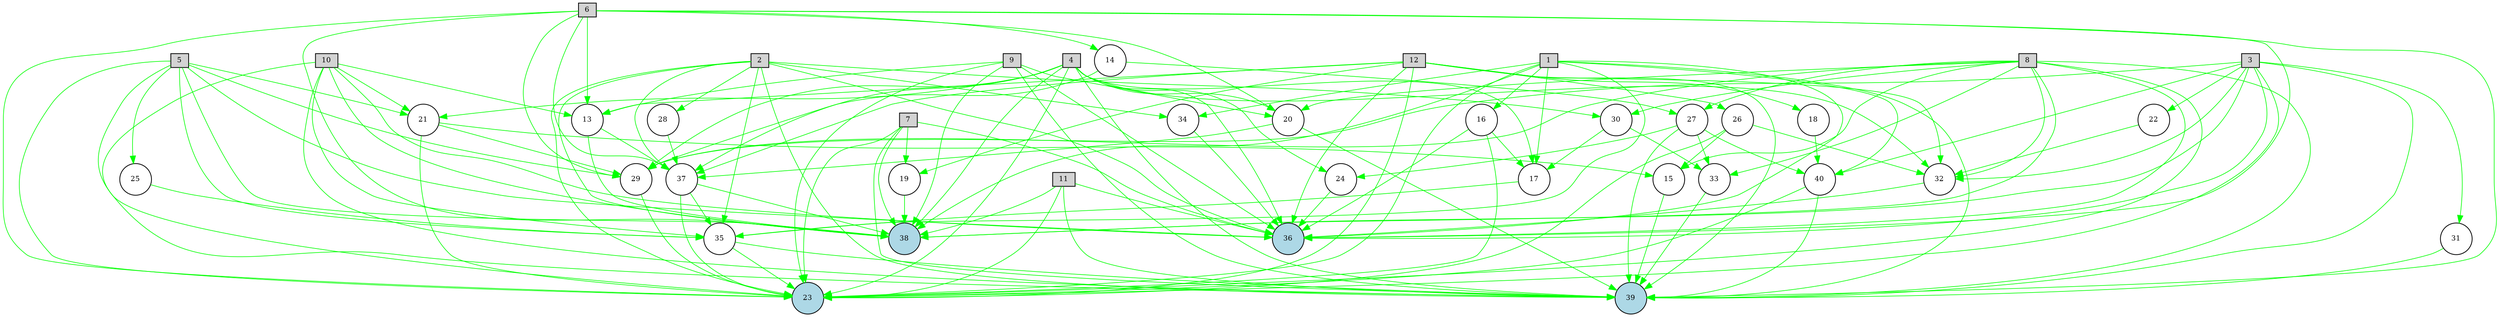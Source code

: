 digraph {
	node [fontsize=9 height=0.2 shape=circle width=0.2]
	1 [fillcolor=lightgray shape=box style=filled]
	2 [fillcolor=lightgray shape=box style=filled]
	3 [fillcolor=lightgray shape=box style=filled]
	4 [fillcolor=lightgray shape=box style=filled]
	5 [fillcolor=lightgray shape=box style=filled]
	6 [fillcolor=lightgray shape=box style=filled]
	7 [fillcolor=lightgray shape=box style=filled]
	8 [fillcolor=lightgray shape=box style=filled]
	9 [fillcolor=lightgray shape=box style=filled]
	10 [fillcolor=lightgray shape=box style=filled]
	11 [fillcolor=lightgray shape=box style=filled]
	12 [fillcolor=lightgray shape=box style=filled]
	38 [fillcolor=lightblue style=filled]
	23 [fillcolor=lightblue style=filled]
	39 [fillcolor=lightblue style=filled]
	36 [fillcolor=lightblue style=filled]
	13 [fillcolor=white style=filled]
	14 [fillcolor=white style=filled]
	15 [fillcolor=white style=filled]
	16 [fillcolor=white style=filled]
	17 [fillcolor=white style=filled]
	18 [fillcolor=white style=filled]
	19 [fillcolor=white style=filled]
	20 [fillcolor=white style=filled]
	21 [fillcolor=white style=filled]
	22 [fillcolor=white style=filled]
	24 [fillcolor=white style=filled]
	25 [fillcolor=white style=filled]
	26 [fillcolor=white style=filled]
	27 [fillcolor=white style=filled]
	28 [fillcolor=white style=filled]
	29 [fillcolor=white style=filled]
	30 [fillcolor=white style=filled]
	31 [fillcolor=white style=filled]
	32 [fillcolor=white style=filled]
	33 [fillcolor=white style=filled]
	34 [fillcolor=white style=filled]
	35 [fillcolor=white style=filled]
	37 [fillcolor=white style=filled]
	40 [fillcolor=white style=filled]
	1 -> 38 [color=green penwidth=0.8 style=solid]
	1 -> 23 [color=green penwidth=0.8 style=solid]
	1 -> 39 [color=green penwidth=0.8 style=solid]
	1 -> 36 [color=green penwidth=0.8 style=solid]
	2 -> 38 [color=green penwidth=0.8 style=solid]
	2 -> 23 [color=green penwidth=0.8 style=solid]
	2 -> 39 [color=green penwidth=0.8 style=solid]
	2 -> 36 [color=green penwidth=0.8 style=solid]
	3 -> 38 [color=green penwidth=0.8 style=solid]
	3 -> 23 [color=green penwidth=0.8 style=solid]
	3 -> 39 [color=green penwidth=0.8 style=solid]
	3 -> 36 [color=green penwidth=0.8 style=solid]
	4 -> 38 [color=green penwidth=0.8 style=solid]
	4 -> 23 [color=green penwidth=0.8 style=solid]
	4 -> 39 [color=green penwidth=0.8 style=solid]
	4 -> 36 [color=green penwidth=0.8 style=solid]
	5 -> 38 [color=green penwidth=0.8 style=solid]
	5 -> 23 [color=green penwidth=0.8 style=solid]
	5 -> 39 [color=green penwidth=0.8 style=solid]
	5 -> 36 [color=green penwidth=0.8 style=solid]
	6 -> 38 [color=green penwidth=0.8 style=solid]
	6 -> 23 [color=green penwidth=0.8 style=solid]
	6 -> 39 [color=green penwidth=0.8 style=solid]
	6 -> 36 [color=green penwidth=0.8 style=solid]
	7 -> 38 [color=green penwidth=0.8 style=solid]
	7 -> 23 [color=green penwidth=0.8 style=solid]
	7 -> 39 [color=green penwidth=0.8 style=solid]
	7 -> 36 [color=green penwidth=0.8 style=solid]
	8 -> 38 [color=green penwidth=0.8 style=solid]
	8 -> 23 [color=green penwidth=0.8 style=solid]
	8 -> 39 [color=green penwidth=0.8 style=solid]
	8 -> 36 [color=green penwidth=0.8 style=solid]
	9 -> 38 [color=green penwidth=0.8 style=solid]
	9 -> 23 [color=green penwidth=0.8 style=solid]
	9 -> 39 [color=green penwidth=0.8 style=solid]
	9 -> 36 [color=green penwidth=0.8 style=solid]
	10 -> 38 [color=green penwidth=0.8 style=solid]
	10 -> 23 [color=green penwidth=0.8 style=solid]
	10 -> 39 [color=green penwidth=0.8 style=solid]
	10 -> 36 [color=green penwidth=0.8 style=solid]
	11 -> 38 [color=green penwidth=0.8 style=solid]
	11 -> 23 [color=green penwidth=0.8 style=solid]
	11 -> 39 [color=green penwidth=0.8 style=solid]
	11 -> 36 [color=green penwidth=0.8 style=solid]
	12 -> 23 [color=green penwidth=0.8 style=solid]
	12 -> 39 [color=green penwidth=0.8 style=solid]
	12 -> 36 [color=green penwidth=0.8 style=solid]
	6 -> 29 [color=green penwidth=0.8 style=solid]
	29 -> 23 [color=green penwidth=0.8 style=solid]
	1 -> 35 [color=green penwidth=0.8 style=solid]
	35 -> 23 [color=green penwidth=0.8 style=solid]
	8 -> 29 [color=green penwidth=0.8 style=solid]
	6 -> 37 [color=green penwidth=0.8 style=solid]
	37 -> 38 [color=green penwidth=0.8 style=solid]
	4 -> 37 [color=green penwidth=0.8 style=solid]
	6 -> 13 [color=green penwidth=0.8 style=solid]
	13 -> 37 [color=green penwidth=0.8 style=solid]
	5 -> 29 [color=green penwidth=0.8 style=solid]
	12 -> 13 [color=green penwidth=0.8 style=solid]
	13 -> 38 [color=green penwidth=0.8 style=solid]
	10 -> 13 [color=green penwidth=0.8 style=solid]
	3 -> 29 [color=green penwidth=0.8 style=solid]
	37 -> 23 [color=green penwidth=0.8 style=solid]
	40 -> 23 [color=green penwidth=0.8 style=solid]
	2 -> 37 [color=green penwidth=0.8 style=solid]
	1 -> 16 [color=green penwidth=0.8 style=solid]
	16 -> 36 [color=green penwidth=0.8 style=solid]
	10 -> 21 [color=green penwidth=0.8 style=solid]
	21 -> 23 [color=green penwidth=0.8 style=solid]
	5 -> 21 [color=green penwidth=0.8 style=solid]
	4 -> 29 [color=green penwidth=0.8 style=solid]
	4 -> 21 [color=green penwidth=0.8 style=solid]
	12 -> 32 [color=green penwidth=0.8 style=solid]
	32 -> 36 [color=green penwidth=0.8 style=solid]
	1 -> 17 [color=green penwidth=0.8 style=solid]
	17 -> 35 [color=green penwidth=0.8 style=solid]
	3 -> 32 [color=green penwidth=0.8 style=solid]
	3 -> 22 [color=green penwidth=0.8 style=solid]
	22 -> 32 [color=green penwidth=0.8 style=solid]
	1 -> 40 [color=green penwidth=0.8 style=solid]
	3 -> 40 [color=green penwidth=0.8 style=solid]
	16 -> 17 [color=green penwidth=0.8 style=solid]
	4 -> 17 [color=green penwidth=0.8 style=solid]
	8 -> 15 [color=green penwidth=0.8 style=solid]
	15 -> 39 [color=green penwidth=0.8 style=solid]
	16 -> 23 [color=green penwidth=0.8 style=solid]
	21 -> 15 [color=green penwidth=0.8 style=solid]
	5 -> 35 [color=green penwidth=0.8 style=solid]
	4 -> 20 [color=green penwidth=0.8 style=solid]
	20 -> 37 [color=green penwidth=0.8 style=solid]
	37 -> 35 [color=green penwidth=0.8 style=solid]
	8 -> 32 [color=green penwidth=0.8 style=solid]
	6 -> 14 [color=green penwidth=0.8 style=solid]
	14 -> 29 [color=green penwidth=0.8 style=solid]
	8 -> 27 [color=green penwidth=0.8 style=solid]
	27 -> 39 [color=green penwidth=0.8 style=solid]
	4 -> 32 [color=green penwidth=0.8 style=solid]
	27 -> 40 [color=green penwidth=0.8 style=solid]
	14 -> 27 [color=green penwidth=0.8 style=solid]
	8 -> 33 [color=green penwidth=0.8 style=solid]
	33 -> 39 [color=green penwidth=0.8 style=solid]
	9 -> 13 [color=green penwidth=0.8 style=solid]
	27 -> 33 [color=green penwidth=0.8 style=solid]
	9 -> 20 [color=green penwidth=0.8 style=solid]
	10 -> 35 [color=green penwidth=0.8 style=solid]
	12 -> 26 [color=green penwidth=0.8 style=solid]
	26 -> 32 [color=green penwidth=0.8 style=solid]
	20 -> 39 [color=green penwidth=0.8 style=solid]
	8 -> 30 [color=green penwidth=0.8 style=solid]
	30 -> 33 [color=green penwidth=0.8 style=solid]
	2 -> 30 [color=green penwidth=0.8 style=solid]
	4 -> 24 [color=green penwidth=0.8 style=solid]
	24 -> 36 [color=green penwidth=0.8 style=solid]
	5 -> 25 [color=green penwidth=0.8 style=solid]
	25 -> 35 [color=green penwidth=0.8 style=solid]
	8 -> 20 [color=green penwidth=0.8 style=solid]
	12 -> 37 [color=green penwidth=0.8 style=solid]
	1 -> 34 [color=green penwidth=0.8 style=solid]
	34 -> 36 [color=green penwidth=0.8 style=solid]
	2 -> 35 [color=green penwidth=0.8 style=solid]
	21 -> 29 [color=green penwidth=0.8 style=solid]
	40 -> 39 [color=green penwidth=0.8 style=solid]
	26 -> 23 [color=green penwidth=0.8 style=solid]
	27 -> 24 [color=green penwidth=0.8 style=solid]
	30 -> 17 [color=green penwidth=0.8 style=solid]
	2 -> 28 [color=green penwidth=0.8 style=solid]
	28 -> 37 [color=green penwidth=0.8 style=solid]
	26 -> 15 [color=green penwidth=0.8 style=solid]
	12 -> 19 [color=green penwidth=0.8 style=solid]
	19 -> 38 [color=green penwidth=0.8 style=solid]
	6 -> 20 [color=green penwidth=0.8 style=solid]
	3 -> 31 [color=green penwidth=0.8 style=solid]
	31 -> 39 [color=green penwidth=0.8 style=solid]
	2 -> 34 [color=green penwidth=0.8 style=solid]
	12 -> 18 [color=green penwidth=0.8 style=solid]
	18 -> 40 [color=green penwidth=0.8 style=solid]
	7 -> 19 [color=green penwidth=0.8 style=solid]
	35 -> 39 [color=green penwidth=0.8 style=solid]
}
